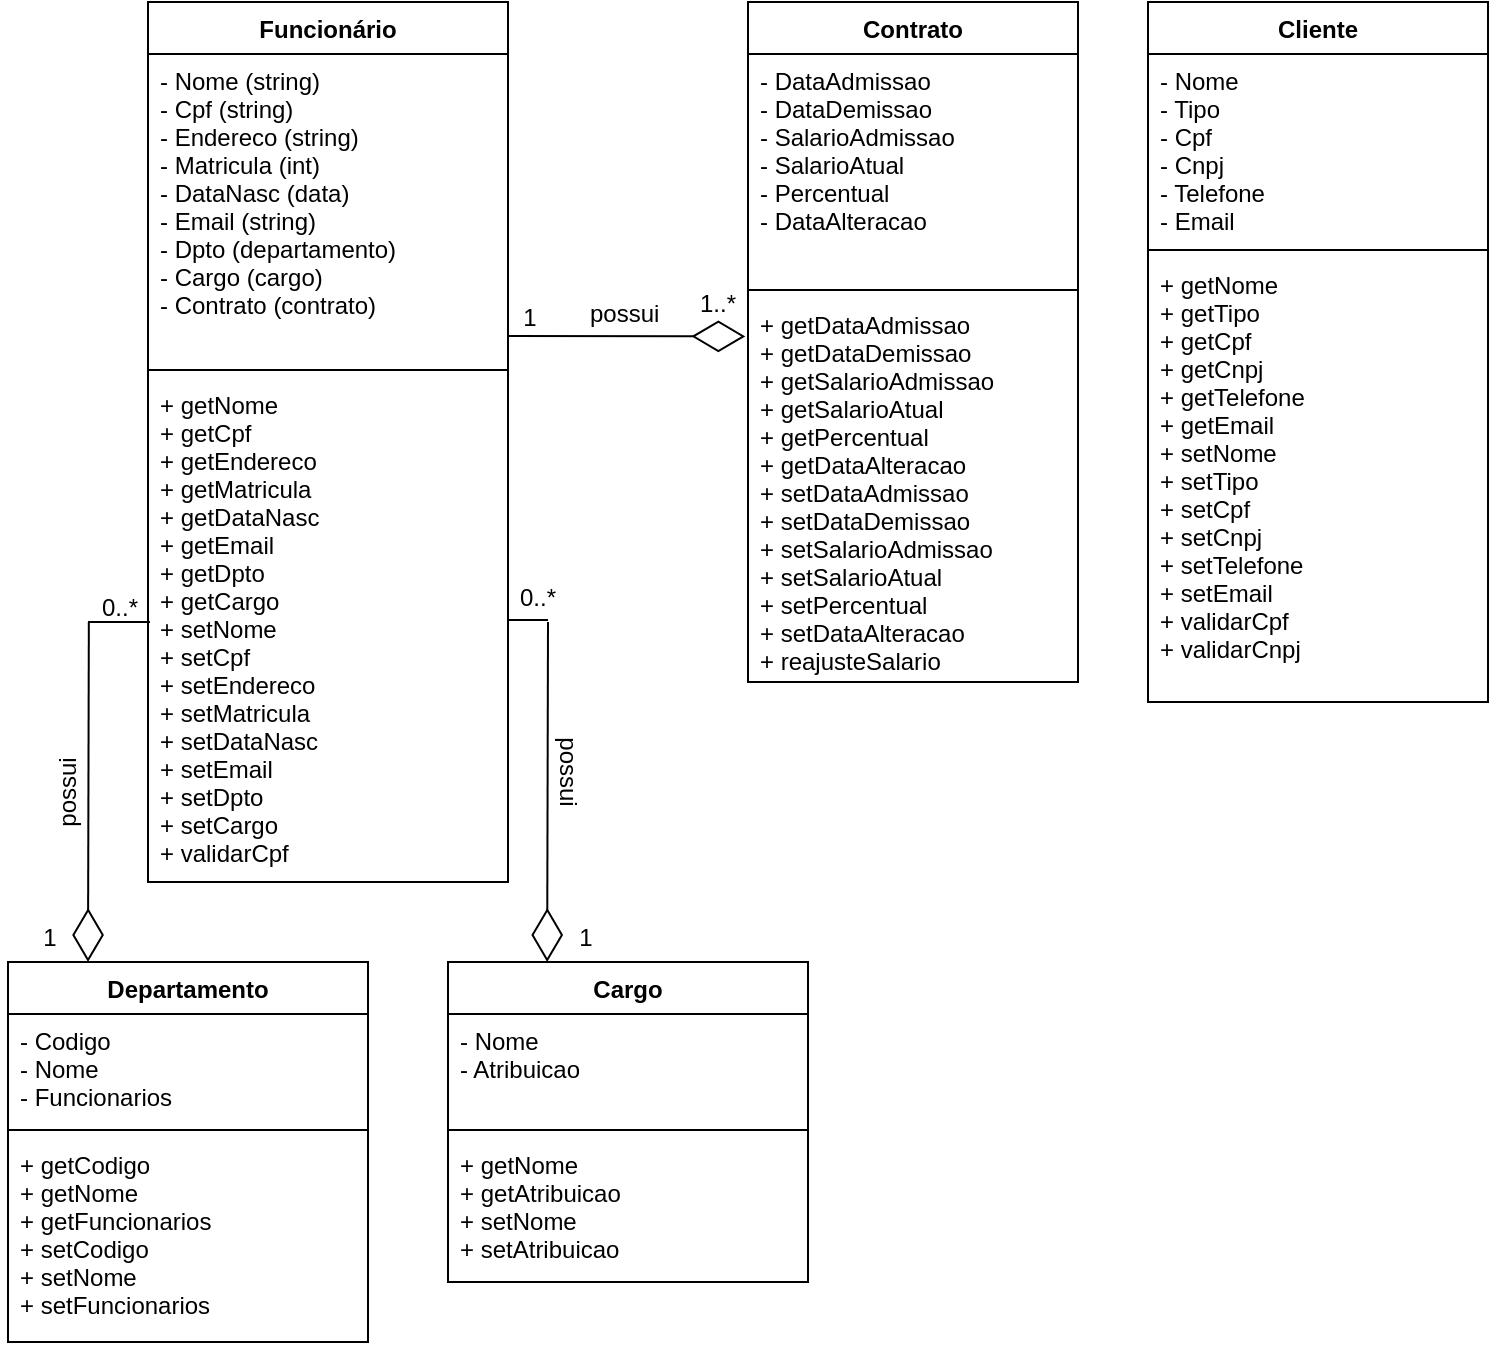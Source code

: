 <mxfile version="20.3.0" type="github"><diagram id="wnU9fbpR7V3U2hTDebKU" name="Página-1"><mxGraphModel dx="1170" dy="529" grid="1" gridSize="10" guides="1" tooltips="1" connect="1" arrows="1" fold="1" page="1" pageScale="1" pageWidth="827" pageHeight="1169" math="0" shadow="0"><root><mxCell id="0"/><mxCell id="1" parent="0"/><mxCell id="U-JOI0zxONO55xIU3b3R-1" value="Funcionário" style="swimlane;fontStyle=1;align=center;verticalAlign=top;childLayout=stackLayout;horizontal=1;startSize=26;horizontalStack=0;resizeParent=1;resizeParentMax=0;resizeLast=0;collapsible=1;marginBottom=0;" vertex="1" parent="1"><mxGeometry x="90" y="40" width="180" height="440" as="geometry"><mxRectangle x="140" y="40" width="110" height="30" as="alternateBounds"/></mxGeometry></mxCell><mxCell id="U-JOI0zxONO55xIU3b3R-2" value="- Nome (string)&#10;- Cpf (string)&#10;- Endereco (string)&#10;- Matricula (int)&#10;- DataNasc (data)&#10;- Email (string)&#10;- Dpto (departamento)&#10;- Cargo (cargo)&#10;- Contrato (contrato)&#10;" style="text;strokeColor=none;fillColor=none;align=left;verticalAlign=top;spacingLeft=4;spacingRight=4;overflow=hidden;rotatable=0;points=[[0,0.5],[1,0.5]];portConstraint=eastwest;" vertex="1" parent="U-JOI0zxONO55xIU3b3R-1"><mxGeometry y="26" width="180" height="154" as="geometry"/></mxCell><mxCell id="U-JOI0zxONO55xIU3b3R-3" value="" style="line;strokeWidth=1;fillColor=none;align=left;verticalAlign=middle;spacingTop=-1;spacingLeft=3;spacingRight=3;rotatable=0;labelPosition=right;points=[];portConstraint=eastwest;strokeColor=inherit;" vertex="1" parent="U-JOI0zxONO55xIU3b3R-1"><mxGeometry y="180" width="180" height="8" as="geometry"/></mxCell><mxCell id="U-JOI0zxONO55xIU3b3R-4" value="+ getNome&#10;+ getCpf&#10;+ getEndereco&#10;+ getMatricula&#10;+ getDataNasc&#10;+ getEmail&#10;+ getDpto&#10;+ getCargo&#10;+ setNome&#10;+ setCpf&#10;+ setEndereco&#10;+ setMatricula&#10;+ setDataNasc&#10;+ setEmail&#10;+ setDpto&#10;+ setCargo&#10;+ validarCpf" style="text;strokeColor=none;fillColor=none;align=left;verticalAlign=top;spacingLeft=4;spacingRight=4;overflow=hidden;rotatable=0;points=[[0,0.5],[1,0.5]];portConstraint=eastwest;" vertex="1" parent="U-JOI0zxONO55xIU3b3R-1"><mxGeometry y="188" width="180" height="252" as="geometry"/></mxCell><mxCell id="U-JOI0zxONO55xIU3b3R-5" value="Cliente" style="swimlane;fontStyle=1;align=center;verticalAlign=top;childLayout=stackLayout;horizontal=1;startSize=26;horizontalStack=0;resizeParent=1;resizeParentMax=0;resizeLast=0;collapsible=1;marginBottom=0;" vertex="1" parent="1"><mxGeometry x="590" y="40" width="170" height="350" as="geometry"/></mxCell><mxCell id="U-JOI0zxONO55xIU3b3R-6" value="- Nome&#10;- Tipo&#10;- Cpf&#10;- Cnpj&#10;- Telefone&#10;- Email" style="text;strokeColor=none;fillColor=none;align=left;verticalAlign=top;spacingLeft=4;spacingRight=4;overflow=hidden;rotatable=0;points=[[0,0.5],[1,0.5]];portConstraint=eastwest;" vertex="1" parent="U-JOI0zxONO55xIU3b3R-5"><mxGeometry y="26" width="170" height="94" as="geometry"/></mxCell><mxCell id="U-JOI0zxONO55xIU3b3R-7" value="" style="line;strokeWidth=1;fillColor=none;align=left;verticalAlign=middle;spacingTop=-1;spacingLeft=3;spacingRight=3;rotatable=0;labelPosition=right;points=[];portConstraint=eastwest;strokeColor=inherit;" vertex="1" parent="U-JOI0zxONO55xIU3b3R-5"><mxGeometry y="120" width="170" height="8" as="geometry"/></mxCell><mxCell id="U-JOI0zxONO55xIU3b3R-8" value="+ getNome&#10;+ getTipo&#10;+ getCpf&#10;+ getCnpj&#10;+ getTelefone&#10;+ getEmail&#10;+ setNome&#10;+ setTipo&#10;+ setCpf&#10;+ setCnpj&#10;+ setTelefone&#10;+ setEmail&#10;+ validarCpf&#10;+ validarCnpj" style="text;strokeColor=none;fillColor=none;align=left;verticalAlign=top;spacingLeft=4;spacingRight=4;overflow=hidden;rotatable=0;points=[[0,0.5],[1,0.5]];portConstraint=eastwest;" vertex="1" parent="U-JOI0zxONO55xIU3b3R-5"><mxGeometry y="128" width="170" height="222" as="geometry"/></mxCell><mxCell id="U-JOI0zxONO55xIU3b3R-9" value="Departamento" style="swimlane;fontStyle=1;align=center;verticalAlign=top;childLayout=stackLayout;horizontal=1;startSize=26;horizontalStack=0;resizeParent=1;resizeParentMax=0;resizeLast=0;collapsible=1;marginBottom=0;" vertex="1" parent="1"><mxGeometry x="20" y="520" width="180" height="190" as="geometry"/></mxCell><mxCell id="U-JOI0zxONO55xIU3b3R-10" value="- Codigo&#10;- Nome&#10;- Funcionarios" style="text;strokeColor=none;fillColor=none;align=left;verticalAlign=top;spacingLeft=4;spacingRight=4;overflow=hidden;rotatable=0;points=[[0,0.5],[1,0.5]];portConstraint=eastwest;" vertex="1" parent="U-JOI0zxONO55xIU3b3R-9"><mxGeometry y="26" width="180" height="54" as="geometry"/></mxCell><mxCell id="U-JOI0zxONO55xIU3b3R-11" value="" style="line;strokeWidth=1;fillColor=none;align=left;verticalAlign=middle;spacingTop=-1;spacingLeft=3;spacingRight=3;rotatable=0;labelPosition=right;points=[];portConstraint=eastwest;strokeColor=inherit;" vertex="1" parent="U-JOI0zxONO55xIU3b3R-9"><mxGeometry y="80" width="180" height="8" as="geometry"/></mxCell><mxCell id="U-JOI0zxONO55xIU3b3R-12" value="+ getCodigo&#10;+ getNome&#10;+ getFuncionarios&#10;+ setCodigo&#10;+ setNome&#10;+ setFuncionarios&#10;" style="text;strokeColor=none;fillColor=none;align=left;verticalAlign=top;spacingLeft=4;spacingRight=4;overflow=hidden;rotatable=0;points=[[0,0.5],[1,0.5]];portConstraint=eastwest;" vertex="1" parent="U-JOI0zxONO55xIU3b3R-9"><mxGeometry y="88" width="180" height="102" as="geometry"/></mxCell><mxCell id="U-JOI0zxONO55xIU3b3R-13" value="Contrato" style="swimlane;fontStyle=1;align=center;verticalAlign=top;childLayout=stackLayout;horizontal=1;startSize=26;horizontalStack=0;resizeParent=1;resizeParentMax=0;resizeLast=0;collapsible=1;marginBottom=0;" vertex="1" parent="1"><mxGeometry x="390" y="40" width="165" height="340" as="geometry"/></mxCell><mxCell id="U-JOI0zxONO55xIU3b3R-14" value="- DataAdmissao&#10;- DataDemissao&#10;- SalarioAdmissao&#10;- SalarioAtual&#10;- Percentual&#10;- DataAlteracao" style="text;strokeColor=none;fillColor=none;align=left;verticalAlign=top;spacingLeft=4;spacingRight=4;overflow=hidden;rotatable=0;points=[[0,0.5],[1,0.5]];portConstraint=eastwest;" vertex="1" parent="U-JOI0zxONO55xIU3b3R-13"><mxGeometry y="26" width="165" height="114" as="geometry"/></mxCell><mxCell id="U-JOI0zxONO55xIU3b3R-15" value="" style="line;strokeWidth=1;fillColor=none;align=left;verticalAlign=middle;spacingTop=-1;spacingLeft=3;spacingRight=3;rotatable=0;labelPosition=right;points=[];portConstraint=eastwest;strokeColor=inherit;" vertex="1" parent="U-JOI0zxONO55xIU3b3R-13"><mxGeometry y="140" width="165" height="8" as="geometry"/></mxCell><mxCell id="U-JOI0zxONO55xIU3b3R-16" value="+ getDataAdmissao&#10;+ getDataDemissao&#10;+ getSalarioAdmissao&#10;+ getSalarioAtual&#10;+ getPercentual&#10;+ getDataAlteracao&#10;+ setDataAdmissao&#10;+ setDataDemissao&#10;+ setSalarioAdmissao&#10;+ setSalarioAtual&#10;+ setPercentual&#10;+ setDataAlteracao&#10;+ reajusteSalario" style="text;strokeColor=none;fillColor=none;align=left;verticalAlign=top;spacingLeft=4;spacingRight=4;overflow=hidden;rotatable=0;points=[[0,0.5],[1,0.5]];portConstraint=eastwest;" vertex="1" parent="U-JOI0zxONO55xIU3b3R-13"><mxGeometry y="148" width="165" height="192" as="geometry"/></mxCell><mxCell id="U-JOI0zxONO55xIU3b3R-33" value="Cargo" style="swimlane;fontStyle=1;align=center;verticalAlign=top;childLayout=stackLayout;horizontal=1;startSize=26;horizontalStack=0;resizeParent=1;resizeParentMax=0;resizeLast=0;collapsible=1;marginBottom=0;" vertex="1" parent="1"><mxGeometry x="240" y="520" width="180" height="160" as="geometry"/></mxCell><mxCell id="U-JOI0zxONO55xIU3b3R-34" value="- Nome&#10;- Atribuicao" style="text;strokeColor=none;fillColor=none;align=left;verticalAlign=top;spacingLeft=4;spacingRight=4;overflow=hidden;rotatable=0;points=[[0,0.5],[1,0.5]];portConstraint=eastwest;" vertex="1" parent="U-JOI0zxONO55xIU3b3R-33"><mxGeometry y="26" width="180" height="54" as="geometry"/></mxCell><mxCell id="U-JOI0zxONO55xIU3b3R-35" value="" style="line;strokeWidth=1;fillColor=none;align=left;verticalAlign=middle;spacingTop=-1;spacingLeft=3;spacingRight=3;rotatable=0;labelPosition=right;points=[];portConstraint=eastwest;strokeColor=inherit;" vertex="1" parent="U-JOI0zxONO55xIU3b3R-33"><mxGeometry y="80" width="180" height="8" as="geometry"/></mxCell><mxCell id="U-JOI0zxONO55xIU3b3R-36" value="+ getNome&#10;+ getAtribuicao&#10;+ setNome&#10;+ setAtribuicao" style="text;strokeColor=none;fillColor=none;align=left;verticalAlign=top;spacingLeft=4;spacingRight=4;overflow=hidden;rotatable=0;points=[[0,0.5],[1,0.5]];portConstraint=eastwest;" vertex="1" parent="U-JOI0zxONO55xIU3b3R-33"><mxGeometry y="88" width="180" height="72" as="geometry"/></mxCell><mxCell id="U-JOI0zxONO55xIU3b3R-44" value="1" style="text;html=1;strokeColor=none;fillColor=none;align=center;verticalAlign=middle;whiteSpace=wrap;rounded=0;" vertex="1" parent="1"><mxGeometry x="251" y="183" width="60" height="30" as="geometry"/></mxCell><mxCell id="U-JOI0zxONO55xIU3b3R-48" value="possui&amp;nbsp;" style="text;html=1;strokeColor=none;fillColor=none;align=center;verticalAlign=middle;whiteSpace=wrap;rounded=0;" vertex="1" parent="1"><mxGeometry x="310" y="186" width="40" height="20" as="geometry"/></mxCell><mxCell id="U-JOI0zxONO55xIU3b3R-58" value="possui" style="text;html=1;strokeColor=none;fillColor=none;align=center;verticalAlign=middle;whiteSpace=wrap;rounded=0;rotation=90;" vertex="1" parent="1"><mxGeometry x="270" y="410" width="60" height="30" as="geometry"/></mxCell><mxCell id="U-JOI0zxONO55xIU3b3R-59" value="0..*" style="text;html=1;strokeColor=none;fillColor=none;align=center;verticalAlign=middle;whiteSpace=wrap;rounded=0;" vertex="1" parent="1"><mxGeometry x="260" y="325" width="50" height="25" as="geometry"/></mxCell><mxCell id="U-JOI0zxONO55xIU3b3R-64" value="" style="endArrow=diamondThin;endFill=0;endSize=24;html=1;rounded=0;" edge="1" parent="1"><mxGeometry width="160" relative="1" as="geometry"><mxPoint x="290" y="350" as="sourcePoint"/><mxPoint x="289.58" y="520" as="targetPoint"/></mxGeometry></mxCell><mxCell id="U-JOI0zxONO55xIU3b3R-66" value="" style="line;strokeWidth=1;fillColor=none;align=left;verticalAlign=middle;spacingTop=-1;spacingLeft=3;spacingRight=3;rotatable=0;labelPosition=right;points=[];portConstraint=eastwest;strokeColor=inherit;" vertex="1" parent="1"><mxGeometry x="270" y="345" width="20" height="8" as="geometry"/></mxCell><mxCell id="U-JOI0zxONO55xIU3b3R-67" value="1" style="text;html=1;strokeColor=none;fillColor=none;align=center;verticalAlign=middle;whiteSpace=wrap;rounded=0;" vertex="1" parent="1"><mxGeometry x="284" y="495" width="50" height="25" as="geometry"/></mxCell><mxCell id="U-JOI0zxONO55xIU3b3R-68" value="" style="endArrow=diamondThin;endFill=0;endSize=24;html=1;rounded=0;" edge="1" parent="1"><mxGeometry width="160" relative="1" as="geometry"><mxPoint x="60.42" y="350" as="sourcePoint"/><mxPoint x="60.0" y="520.0" as="targetPoint"/></mxGeometry></mxCell><mxCell id="U-JOI0zxONO55xIU3b3R-69" value="" style="line;strokeWidth=1;fillColor=none;align=left;verticalAlign=middle;spacingTop=-1;spacingLeft=3;spacingRight=3;rotatable=0;labelPosition=right;points=[];portConstraint=eastwest;strokeColor=inherit;" vertex="1" parent="1"><mxGeometry x="60" y="346" width="31" height="8" as="geometry"/></mxCell><mxCell id="U-JOI0zxONO55xIU3b3R-70" value="0..*" style="text;html=1;strokeColor=none;fillColor=none;align=center;verticalAlign=middle;whiteSpace=wrap;rounded=0;" vertex="1" parent="1"><mxGeometry x="50.5" y="330" width="50" height="25" as="geometry"/></mxCell><mxCell id="U-JOI0zxONO55xIU3b3R-71" value="possui" style="text;html=1;strokeColor=none;fillColor=none;align=center;verticalAlign=middle;whiteSpace=wrap;rounded=0;rotation=-90;" vertex="1" parent="1"><mxGeometry x="20" y="420" width="60" height="30" as="geometry"/></mxCell><mxCell id="U-JOI0zxONO55xIU3b3R-72" value="1" style="text;html=1;strokeColor=none;fillColor=none;align=center;verticalAlign=middle;whiteSpace=wrap;rounded=0;" vertex="1" parent="1"><mxGeometry x="16" y="495" width="50" height="25" as="geometry"/></mxCell><mxCell id="U-JOI0zxONO55xIU3b3R-74" value="" style="endArrow=diamondThin;endFill=0;endSize=24;html=1;rounded=0;entryX=-0.008;entryY=0.1;entryDx=0;entryDy=0;entryPerimeter=0;" edge="1" parent="1" target="U-JOI0zxONO55xIU3b3R-16"><mxGeometry width="160" relative="1" as="geometry"><mxPoint x="270" y="207" as="sourcePoint"/><mxPoint x="331.58" y="355.0" as="targetPoint"/></mxGeometry></mxCell><mxCell id="U-JOI0zxONO55xIU3b3R-75" value="1..*" style="text;html=1;strokeColor=none;fillColor=none;align=center;verticalAlign=middle;whiteSpace=wrap;rounded=0;" vertex="1" parent="1"><mxGeometry x="345" y="176" width="60" height="30" as="geometry"/></mxCell></root></mxGraphModel></diagram></mxfile>
